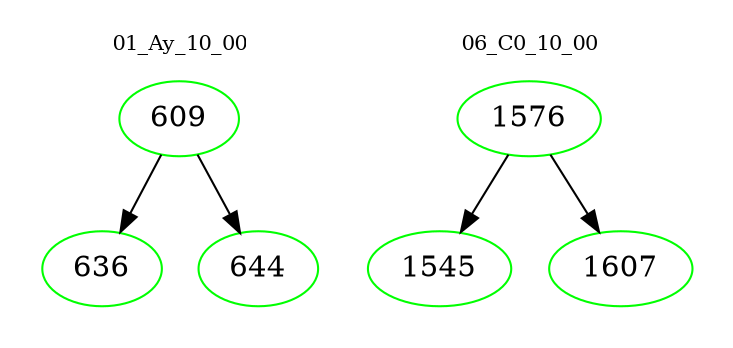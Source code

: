 digraph{
subgraph cluster_0 {
color = white
label = "01_Ay_10_00";
fontsize=10;
T0_609 [label="609", color="green"]
T0_609 -> T0_636 [color="black"]
T0_636 [label="636", color="green"]
T0_609 -> T0_644 [color="black"]
T0_644 [label="644", color="green"]
}
subgraph cluster_1 {
color = white
label = "06_C0_10_00";
fontsize=10;
T1_1576 [label="1576", color="green"]
T1_1576 -> T1_1545 [color="black"]
T1_1545 [label="1545", color="green"]
T1_1576 -> T1_1607 [color="black"]
T1_1607 [label="1607", color="green"]
}
}
